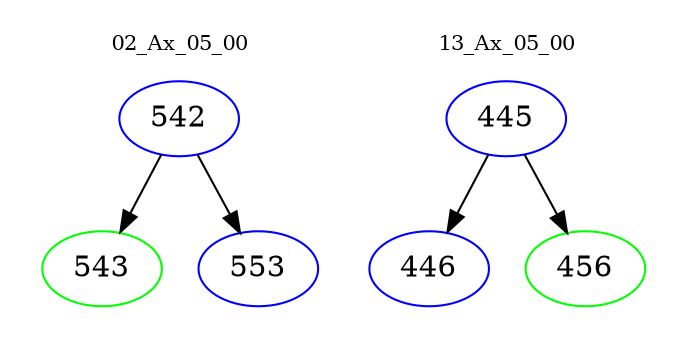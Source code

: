 digraph{
subgraph cluster_0 {
color = white
label = "02_Ax_05_00";
fontsize=10;
T0_542 [label="542", color="blue"]
T0_542 -> T0_543 [color="black"]
T0_543 [label="543", color="green"]
T0_542 -> T0_553 [color="black"]
T0_553 [label="553", color="blue"]
}
subgraph cluster_1 {
color = white
label = "13_Ax_05_00";
fontsize=10;
T1_445 [label="445", color="blue"]
T1_445 -> T1_446 [color="black"]
T1_446 [label="446", color="blue"]
T1_445 -> T1_456 [color="black"]
T1_456 [label="456", color="green"]
}
}
